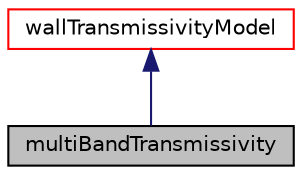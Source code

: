 digraph "multiBandTransmissivity"
{
  bgcolor="transparent";
  edge [fontname="Helvetica",fontsize="10",labelfontname="Helvetica",labelfontsize="10"];
  node [fontname="Helvetica",fontsize="10",shape=record];
  Node1 [label="multiBandTransmissivity",height=0.2,width=0.4,color="black", fillcolor="grey75", style="filled" fontcolor="black"];
  Node2 -> Node1 [dir="back",color="midnightblue",fontsize="10",style="solid",fontname="Helvetica"];
  Node2 [label="wallTransmissivityModel",height=0.2,width=0.4,color="red",URL="$classFoam_1_1radiation_1_1wallTransmissivityModel.html",tooltip="Base class for wall transmissivity models. "];
}
